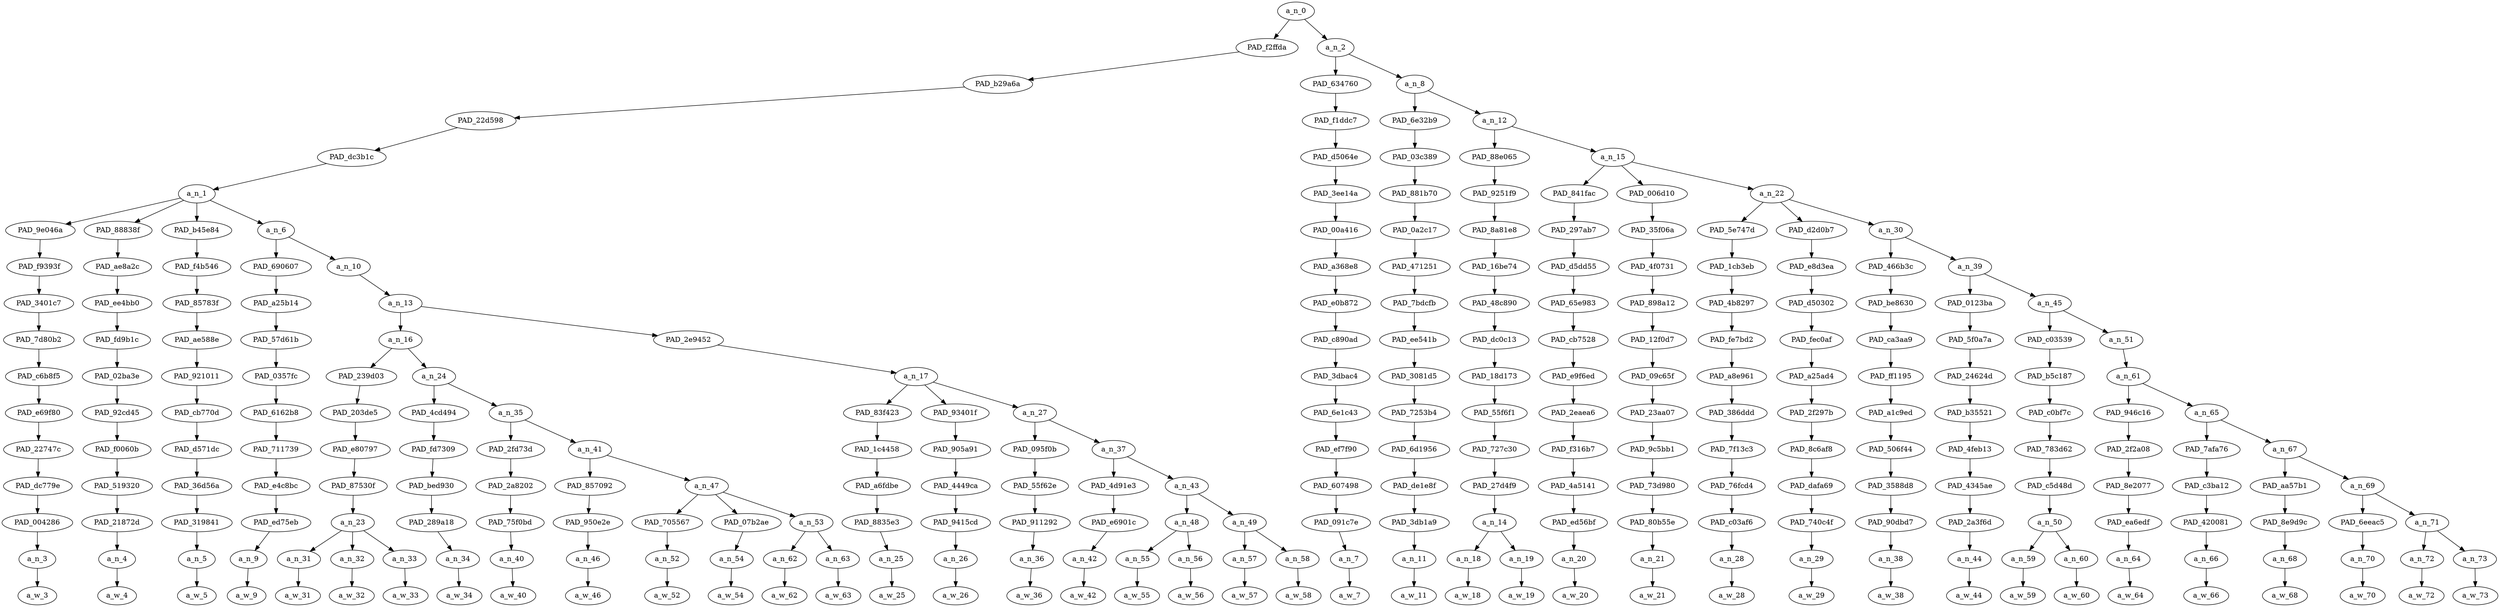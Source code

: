 strict digraph "" {
	a_n_0	[div_dir=1,
		index=0,
		level=16,
		pos="12.869873046875,16!",
		text_span="[0, 1, 2, 3, 4, 5, 6, 7, 8, 9, 10, 11, 12, 13, 14, 15, 16, 17, 18, 19, 20, 21, 22, 23, 24, 25, 26, 27, 28, 29, 30, 31, 32, 33, 34, \
35, 36, 37, 38, 39]",
		value=1.00000000];
	PAD_f2ffda	[div_dir=1,
		index=0,
		level=15,
		pos="2.494140625,15!",
		text_span="[0, 1, 2, 3, 4, 5, 6, 7, 8, 9, 10, 11, 12, 13, 14, 15, 16, 17, 18, 19, 20, 21]",
		value=0.62405049];
	a_n_0 -> PAD_f2ffda;
	a_n_2	[div_dir=1,
		index=1,
		level=15,
		pos="23.24560546875,15!",
		text_span="[22, 23, 24, 25, 26, 27, 28, 29, 30, 31, 32, 33, 34, 35, 36, 37, 38, 39]",
		value=0.37524837];
	a_n_0 -> a_n_2;
	PAD_b29a6a	[div_dir=1,
		index=0,
		level=14,
		pos="2.494140625,14!",
		text_span="[0, 1, 2, 3, 4, 5, 6, 7, 8, 9, 10, 11, 12, 13, 14, 15, 16, 17, 18, 19, 20, 21]",
		value=0.62405049];
	PAD_f2ffda -> PAD_b29a6a;
	PAD_22d598	[div_dir=1,
		index=0,
		level=13,
		pos="2.494140625,13!",
		text_span="[0, 1, 2, 3, 4, 5, 6, 7, 8, 9, 10, 11, 12, 13, 14, 15, 16, 17, 18, 19, 20, 21]",
		value=0.62405049];
	PAD_b29a6a -> PAD_22d598;
	PAD_dc3b1c	[div_dir=1,
		index=0,
		level=12,
		pos="2.494140625,12!",
		text_span="[0, 1, 2, 3, 4, 5, 6, 7, 8, 9, 10, 11, 12, 13, 14, 15, 16, 17, 18, 19, 20, 21]",
		value=0.62405049];
	PAD_22d598 -> PAD_dc3b1c;
	a_n_1	[div_dir=1,
		index=0,
		level=11,
		pos="2.494140625,11!",
		text_span="[0, 1, 2, 3, 4, 5, 6, 7, 8, 9, 10, 11, 12, 13, 14, 15, 16, 17, 18, 19, 20, 21]",
		value=0.62405049];
	PAD_dc3b1c -> a_n_1;
	PAD_9e046a	[div_dir=1,
		index=0,
		level=10,
		pos="0.0,10!",
		text_span="[0]",
		value=0.03808294];
	a_n_1 -> PAD_9e046a;
	PAD_88838f	[div_dir=1,
		index=1,
		level=10,
		pos="1.0,10!",
		text_span="[1]",
		value=0.01489534];
	a_n_1 -> PAD_88838f;
	PAD_b45e84	[div_dir=1,
		index=2,
		level=10,
		pos="2.0,10!",
		text_span="[2]",
		value=0.01768671];
	a_n_1 -> PAD_b45e84;
	a_n_6	[div_dir=1,
		index=3,
		level=10,
		pos="6.9765625,10!",
		text_span="[3, 4, 5, 6, 7, 8, 9, 10, 11, 12, 13, 14, 15, 16, 17, 18, 19, 20, 21]",
		value=0.55267704];
	a_n_1 -> a_n_6;
	PAD_f9393f	[div_dir=1,
		index=0,
		level=9,
		pos="0.0,9!",
		text_span="[0]",
		value=0.03808294];
	PAD_9e046a -> PAD_f9393f;
	PAD_3401c7	[div_dir=1,
		index=0,
		level=8,
		pos="0.0,8!",
		text_span="[0]",
		value=0.03808294];
	PAD_f9393f -> PAD_3401c7;
	PAD_7d80b2	[div_dir=1,
		index=0,
		level=7,
		pos="0.0,7!",
		text_span="[0]",
		value=0.03808294];
	PAD_3401c7 -> PAD_7d80b2;
	PAD_c6b8f5	[div_dir=1,
		index=0,
		level=6,
		pos="0.0,6!",
		text_span="[0]",
		value=0.03808294];
	PAD_7d80b2 -> PAD_c6b8f5;
	PAD_e69f80	[div_dir=1,
		index=0,
		level=5,
		pos="0.0,5!",
		text_span="[0]",
		value=0.03808294];
	PAD_c6b8f5 -> PAD_e69f80;
	PAD_22747c	[div_dir=1,
		index=0,
		level=4,
		pos="0.0,4!",
		text_span="[0]",
		value=0.03808294];
	PAD_e69f80 -> PAD_22747c;
	PAD_dc779e	[div_dir=1,
		index=0,
		level=3,
		pos="0.0,3!",
		text_span="[0]",
		value=0.03808294];
	PAD_22747c -> PAD_dc779e;
	PAD_004286	[div_dir=1,
		index=0,
		level=2,
		pos="0.0,2!",
		text_span="[0]",
		value=0.03808294];
	PAD_dc779e -> PAD_004286;
	a_n_3	[div_dir=1,
		index=0,
		level=1,
		pos="0.0,1!",
		text_span="[0]",
		value=0.03808294];
	PAD_004286 -> a_n_3;
	a_w_3	[div_dir=0,
		index=0,
		level=0,
		pos="0,0!",
		text_span="[0]",
		value=meh];
	a_n_3 -> a_w_3;
	PAD_ae8a2c	[div_dir=1,
		index=1,
		level=9,
		pos="1.0,9!",
		text_span="[1]",
		value=0.01489534];
	PAD_88838f -> PAD_ae8a2c;
	PAD_ee4bb0	[div_dir=1,
		index=1,
		level=8,
		pos="1.0,8!",
		text_span="[1]",
		value=0.01489534];
	PAD_ae8a2c -> PAD_ee4bb0;
	PAD_fd9b1c	[div_dir=1,
		index=1,
		level=7,
		pos="1.0,7!",
		text_span="[1]",
		value=0.01489534];
	PAD_ee4bb0 -> PAD_fd9b1c;
	PAD_02ba3e	[div_dir=1,
		index=1,
		level=6,
		pos="1.0,6!",
		text_span="[1]",
		value=0.01489534];
	PAD_fd9b1c -> PAD_02ba3e;
	PAD_92cd45	[div_dir=1,
		index=1,
		level=5,
		pos="1.0,5!",
		text_span="[1]",
		value=0.01489534];
	PAD_02ba3e -> PAD_92cd45;
	PAD_f0060b	[div_dir=1,
		index=1,
		level=4,
		pos="1.0,4!",
		text_span="[1]",
		value=0.01489534];
	PAD_92cd45 -> PAD_f0060b;
	PAD_519320	[div_dir=1,
		index=1,
		level=3,
		pos="1.0,3!",
		text_span="[1]",
		value=0.01489534];
	PAD_f0060b -> PAD_519320;
	PAD_21872d	[div_dir=1,
		index=1,
		level=2,
		pos="1.0,2!",
		text_span="[1]",
		value=0.01489534];
	PAD_519320 -> PAD_21872d;
	a_n_4	[div_dir=1,
		index=1,
		level=1,
		pos="1.0,1!",
		text_span="[1]",
		value=0.01489534];
	PAD_21872d -> a_n_4;
	a_w_4	[div_dir=0,
		index=1,
		level=0,
		pos="1,0!",
		text_span="[1]",
		value=more];
	a_n_4 -> a_w_4;
	PAD_f4b546	[div_dir=1,
		index=2,
		level=9,
		pos="2.0,9!",
		text_span="[2]",
		value=0.01768671];
	PAD_b45e84 -> PAD_f4b546;
	PAD_85783f	[div_dir=1,
		index=2,
		level=8,
		pos="2.0,8!",
		text_span="[2]",
		value=0.01768671];
	PAD_f4b546 -> PAD_85783f;
	PAD_ae588e	[div_dir=1,
		index=2,
		level=7,
		pos="2.0,7!",
		text_span="[2]",
		value=0.01768671];
	PAD_85783f -> PAD_ae588e;
	PAD_921011	[div_dir=1,
		index=2,
		level=6,
		pos="2.0,6!",
		text_span="[2]",
		value=0.01768671];
	PAD_ae588e -> PAD_921011;
	PAD_cb770d	[div_dir=1,
		index=2,
		level=5,
		pos="2.0,5!",
		text_span="[2]",
		value=0.01768671];
	PAD_921011 -> PAD_cb770d;
	PAD_d571dc	[div_dir=1,
		index=2,
		level=4,
		pos="2.0,4!",
		text_span="[2]",
		value=0.01768671];
	PAD_cb770d -> PAD_d571dc;
	PAD_36d56a	[div_dir=1,
		index=2,
		level=3,
		pos="2.0,3!",
		text_span="[2]",
		value=0.01768671];
	PAD_d571dc -> PAD_36d56a;
	PAD_319841	[div_dir=1,
		index=2,
		level=2,
		pos="2.0,2!",
		text_span="[2]",
		value=0.01768671];
	PAD_36d56a -> PAD_319841;
	a_n_5	[div_dir=1,
		index=2,
		level=1,
		pos="2.0,1!",
		text_span="[2]",
		value=0.01768671];
	PAD_319841 -> a_n_5;
	a_w_5	[div_dir=0,
		index=2,
		level=0,
		pos="2,0!",
		text_span="[2]",
		value=likely];
	a_n_5 -> a_w_5;
	PAD_690607	[div_dir=1,
		index=3,
		level=9,
		pos="3.0,9!",
		text_span="[3]",
		value=0.01649264];
	a_n_6 -> PAD_690607;
	a_n_10	[div_dir=1,
		index=4,
		level=9,
		pos="10.953125,9!",
		text_span="[4, 5, 6, 7, 8, 9, 10, 11, 12, 13, 14, 15, 16, 17, 18, 19, 20, 21]",
		value=0.53550436];
	a_n_6 -> a_n_10;
	PAD_a25b14	[div_dir=1,
		index=3,
		level=8,
		pos="3.0,8!",
		text_span="[3]",
		value=0.01649264];
	PAD_690607 -> PAD_a25b14;
	PAD_57d61b	[div_dir=1,
		index=3,
		level=7,
		pos="3.0,7!",
		text_span="[3]",
		value=0.01649264];
	PAD_a25b14 -> PAD_57d61b;
	PAD_0357fc	[div_dir=1,
		index=3,
		level=6,
		pos="3.0,6!",
		text_span="[3]",
		value=0.01649264];
	PAD_57d61b -> PAD_0357fc;
	PAD_6162b8	[div_dir=1,
		index=3,
		level=5,
		pos="3.0,5!",
		text_span="[3]",
		value=0.01649264];
	PAD_0357fc -> PAD_6162b8;
	PAD_711739	[div_dir=1,
		index=3,
		level=4,
		pos="3.0,4!",
		text_span="[3]",
		value=0.01649264];
	PAD_6162b8 -> PAD_711739;
	PAD_e4c8bc	[div_dir=1,
		index=3,
		level=3,
		pos="3.0,3!",
		text_span="[3]",
		value=0.01649264];
	PAD_711739 -> PAD_e4c8bc;
	PAD_ed75eb	[div_dir=1,
		index=3,
		level=2,
		pos="3.0,2!",
		text_span="[3]",
		value=0.01649264];
	PAD_e4c8bc -> PAD_ed75eb;
	a_n_9	[div_dir=1,
		index=3,
		level=1,
		pos="3.0,1!",
		text_span="[3]",
		value=0.01649264];
	PAD_ed75eb -> a_n_9;
	a_w_9	[div_dir=0,
		index=3,
		level=0,
		pos="3,0!",
		text_span="[3]",
		value=it];
	a_n_9 -> a_w_9;
	a_n_13	[div_dir=1,
		index=4,
		level=8,
		pos="10.953125,8!",
		text_span="[4, 5, 6, 7, 8, 9, 10, 11, 12, 13, 14, 15, 16, 17, 18, 19, 20, 21]",
		value=0.53481241];
	a_n_10 -> a_n_13;
	a_n_16	[div_dir=1,
		index=4,
		level=7,
		pos="6.53125,7!",
		text_span="[4, 5, 6, 7, 8, 9, 10, 11, 12, 13]",
		value=0.36694221];
	a_n_13 -> a_n_16;
	PAD_2e9452	[div_dir=1,
		index=5,
		level=7,
		pos="15.375,7!",
		text_span="[14, 15, 16, 17, 18, 19, 20, 21]",
		value=0.16717825];
	a_n_13 -> PAD_2e9452;
	PAD_239d03	[div_dir=1,
		index=4,
		level=6,
		pos="5.0,6!",
		text_span="[4, 5, 6]",
		value=0.05151774];
	a_n_16 -> PAD_239d03;
	a_n_24	[div_dir=1,
		index=5,
		level=6,
		pos="8.0625,6!",
		text_span="[7, 8, 9, 10, 11, 12, 13]",
		value=0.31477987];
	a_n_16 -> a_n_24;
	PAD_203de5	[div_dir=1,
		index=4,
		level=5,
		pos="5.0,5!",
		text_span="[4, 5, 6]",
		value=0.05151774];
	PAD_239d03 -> PAD_203de5;
	PAD_e80797	[div_dir=1,
		index=4,
		level=4,
		pos="5.0,4!",
		text_span="[4, 5, 6]",
		value=0.05151774];
	PAD_203de5 -> PAD_e80797;
	PAD_87530f	[div_dir=1,
		index=4,
		level=3,
		pos="5.0,3!",
		text_span="[4, 5, 6]",
		value=0.05151774];
	PAD_e80797 -> PAD_87530f;
	a_n_23	[div_dir=1,
		index=4,
		level=2,
		pos="5.0,2!",
		text_span="[4, 5, 6]",
		value=0.05151774];
	PAD_87530f -> a_n_23;
	a_n_31	[div_dir=1,
		index=4,
		level=1,
		pos="4.0,1!",
		text_span="[4]",
		value=0.01635929];
	a_n_23 -> a_n_31;
	a_n_32	[div_dir=-1,
		index=5,
		level=1,
		pos="5.0,1!",
		text_span="[5]",
		value=0.01690970];
	a_n_23 -> a_n_32;
	a_n_33	[div_dir=1,
		index=6,
		level=1,
		pos="6.0,1!",
		text_span="[6]",
		value=0.01819229];
	a_n_23 -> a_n_33;
	a_w_31	[div_dir=0,
		index=4,
		level=0,
		pos="4,0!",
		text_span="[4]",
		value=the];
	a_n_31 -> a_w_31;
	a_w_32	[div_dir=0,
		index=5,
		level=0,
		pos="5,0!",
		text_span="[5]",
		value=digital];
	a_n_32 -> a_w_32;
	a_w_33	[div_dir=0,
		index=6,
		level=0,
		pos="6,0!",
		text_span="[6]",
		value=version];
	a_n_33 -> a_w_33;
	PAD_4cd494	[div_dir=1,
		index=5,
		level=5,
		pos="7.0,5!",
		text_span="[7]",
		value=0.01705521];
	a_n_24 -> PAD_4cd494;
	a_n_35	[div_dir=1,
		index=6,
		level=5,
		pos="9.125,5!",
		text_span="[8, 9, 10, 11, 12, 13]",
		value=0.29703161];
	a_n_24 -> a_n_35;
	PAD_fd7309	[div_dir=1,
		index=5,
		level=4,
		pos="7.0,4!",
		text_span="[7]",
		value=0.01705521];
	PAD_4cd494 -> PAD_fd7309;
	PAD_bed930	[div_dir=1,
		index=5,
		level=3,
		pos="7.0,3!",
		text_span="[7]",
		value=0.01705521];
	PAD_fd7309 -> PAD_bed930;
	PAD_289a18	[div_dir=1,
		index=5,
		level=2,
		pos="7.0,2!",
		text_span="[7]",
		value=0.01705521];
	PAD_bed930 -> PAD_289a18;
	a_n_34	[div_dir=1,
		index=7,
		level=1,
		pos="7.0,1!",
		text_span="[7]",
		value=0.01705521];
	PAD_289a18 -> a_n_34;
	a_w_34	[div_dir=0,
		index=7,
		level=0,
		pos="7,0!",
		text_span="[7]",
		value=of];
	a_n_34 -> a_w_34;
	PAD_2fd73d	[div_dir=1,
		index=6,
		level=4,
		pos="8.0,4!",
		text_span="[8]",
		value=0.02694861];
	a_n_35 -> PAD_2fd73d;
	a_n_41	[div_dir=1,
		index=7,
		level=4,
		pos="10.25,4!",
		text_span="[9, 10, 11, 12, 13]",
		value=0.26940821];
	a_n_35 -> a_n_41;
	PAD_2a8202	[div_dir=1,
		index=6,
		level=3,
		pos="8.0,3!",
		text_span="[8]",
		value=0.02694861];
	PAD_2fd73d -> PAD_2a8202;
	PAD_75f0bd	[div_dir=1,
		index=6,
		level=2,
		pos="8.0,2!",
		text_span="[8]",
		value=0.02694861];
	PAD_2a8202 -> PAD_75f0bd;
	a_n_40	[div_dir=1,
		index=8,
		level=1,
		pos="8.0,1!",
		text_span="[8]",
		value=0.02694861];
	PAD_75f0bd -> a_n_40;
	a_w_40	[div_dir=0,
		index=8,
		level=0,
		pos="8,0!",
		text_span="[8]",
		value=rent];
	a_n_40 -> a_w_40;
	PAD_857092	[div_dir=1,
		index=7,
		level=3,
		pos="9.0,3!",
		text_span="[9]",
		value=0.02227305];
	a_n_41 -> PAD_857092;
	a_n_47	[div_dir=1,
		index=8,
		level=3,
		pos="11.5,3!",
		text_span="[10, 11, 12, 13]",
		value=0.24648042];
	a_n_41 -> a_n_47;
	PAD_950e2e	[div_dir=1,
		index=7,
		level=2,
		pos="9.0,2!",
		text_span="[9]",
		value=0.02227305];
	PAD_857092 -> PAD_950e2e;
	a_n_46	[div_dir=1,
		index=9,
		level=1,
		pos="9.0,1!",
		text_span="[9]",
		value=0.02227305];
	PAD_950e2e -> a_n_46;
	a_w_46	[div_dir=0,
		index=9,
		level=0,
		pos="9,0!",
		text_span="[9]",
		value=seeking];
	a_n_46 -> a_w_46;
	PAD_705567	[div_dir=1,
		index=8,
		level=2,
		pos="10.0,2!",
		text_span="[10]",
		value=0.03813844];
	a_n_47 -> PAD_705567;
	PAD_07b2ae	[div_dir=1,
		index=10,
		level=2,
		pos="13.0,2!",
		text_span="[13]",
		value=0.02233550];
	a_n_47 -> PAD_07b2ae;
	a_n_53	[div_dir=1,
		index=9,
		level=2,
		pos="11.5,2!",
		text_span="[11, 12]",
		value=0.18533460];
	a_n_47 -> a_n_53;
	a_n_52	[div_dir=1,
		index=10,
		level=1,
		pos="10.0,1!",
		text_span="[10]",
		value=0.03813844];
	PAD_705567 -> a_n_52;
	a_w_52	[div_dir=0,
		index=10,
		level=0,
		pos="10,0!",
		text_span="[10]",
		value=racist];
	a_n_52 -> a_w_52;
	a_n_54	[div_dir=1,
		index=13,
		level=1,
		pos="13.0,1!",
		text_span="[13]",
		value=0.02233550];
	PAD_07b2ae -> a_n_54;
	a_w_54	[div_dir=0,
		index=13,
		level=0,
		pos="13,0!",
		text_span="[13]",
		value=son];
	a_n_54 -> a_w_54;
	a_n_62	[div_dir=1,
		index=11,
		level=1,
		pos="11.0,1!",
		text_span="[11]",
		value=0.08639716];
	a_n_53 -> a_n_62;
	a_n_63	[div_dir=1,
		index=12,
		level=1,
		pos="12.0,1!",
		text_span="[12]",
		value=0.09834289];
	a_n_53 -> a_n_63;
	a_w_62	[div_dir=0,
		index=11,
		level=0,
		pos="11,0!",
		text_span="[11]",
		value=kike];
	a_n_62 -> a_w_62;
	a_w_63	[div_dir=0,
		index=12,
		level=0,
		pos="12,0!",
		text_span="[12]",
		value=slumlords];
	a_n_63 -> a_w_63;
	a_n_17	[div_dir=1,
		index=6,
		level=6,
		pos="15.375,6!",
		text_span="[14, 15, 16, 17, 18, 19, 20, 21]",
		value=0.16717825];
	PAD_2e9452 -> a_n_17;
	PAD_83f423	[div_dir=1,
		index=7,
		level=5,
		pos="14.0,5!",
		text_span="[14]",
		value=0.01521851];
	a_n_17 -> PAD_83f423;
	PAD_93401f	[div_dir=1,
		index=8,
		level=5,
		pos="15.0,5!",
		text_span="[15]",
		value=0.01483246];
	a_n_17 -> PAD_93401f;
	a_n_27	[div_dir=1,
		index=9,
		level=5,
		pos="17.125,5!",
		text_span="[16, 17, 18, 19, 20, 21]",
		value=0.13683029];
	a_n_17 -> a_n_27;
	PAD_1c4458	[div_dir=1,
		index=8,
		level=4,
		pos="14.0,4!",
		text_span="[14]",
		value=0.01521851];
	PAD_83f423 -> PAD_1c4458;
	PAD_a6fdbe	[div_dir=1,
		index=9,
		level=3,
		pos="14.0,3!",
		text_span="[14]",
		value=0.01521851];
	PAD_1c4458 -> PAD_a6fdbe;
	PAD_8835e3	[div_dir=1,
		index=11,
		level=2,
		pos="14.0,2!",
		text_span="[14]",
		value=0.01521851];
	PAD_a6fdbe -> PAD_8835e3;
	a_n_25	[div_dir=1,
		index=14,
		level=1,
		pos="14.0,1!",
		text_span="[14]",
		value=0.01521851];
	PAD_8835e3 -> a_n_25;
	a_w_25	[div_dir=0,
		index=14,
		level=0,
		pos="14,0!",
		text_span="[14]",
		value=do];
	a_n_25 -> a_w_25;
	PAD_905a91	[div_dir=1,
		index=9,
		level=4,
		pos="15.0,4!",
		text_span="[15]",
		value=0.01483246];
	PAD_93401f -> PAD_905a91;
	PAD_4449ca	[div_dir=1,
		index=10,
		level=3,
		pos="15.0,3!",
		text_span="[15]",
		value=0.01483246];
	PAD_905a91 -> PAD_4449ca;
	PAD_9415cd	[div_dir=1,
		index=12,
		level=2,
		pos="15.0,2!",
		text_span="[15]",
		value=0.01483246];
	PAD_4449ca -> PAD_9415cd;
	a_n_26	[div_dir=1,
		index=15,
		level=1,
		pos="15.0,1!",
		text_span="[15]",
		value=0.01483246];
	PAD_9415cd -> a_n_26;
	a_w_26	[div_dir=0,
		index=15,
		level=0,
		pos="15,0!",
		text_span="[15]",
		value=not];
	a_n_26 -> a_w_26;
	PAD_095f0b	[div_dir=1,
		index=10,
		level=4,
		pos="16.0,4!",
		text_span="[16]",
		value=0.01968264];
	a_n_27 -> PAD_095f0b;
	a_n_37	[div_dir=1,
		index=11,
		level=4,
		pos="18.25,4!",
		text_span="[17, 18, 19, 20, 21]",
		value=0.11681226];
	a_n_27 -> a_n_37;
	PAD_55f62e	[div_dir=1,
		index=11,
		level=3,
		pos="16.0,3!",
		text_span="[16]",
		value=0.01968264];
	PAD_095f0b -> PAD_55f62e;
	PAD_911292	[div_dir=1,
		index=13,
		level=2,
		pos="16.0,2!",
		text_span="[16]",
		value=0.01968264];
	PAD_55f62e -> PAD_911292;
	a_n_36	[div_dir=1,
		index=16,
		level=1,
		pos="16.0,1!",
		text_span="[16]",
		value=0.01968264];
	PAD_911292 -> a_n_36;
	a_w_36	[div_dir=0,
		index=16,
		level=0,
		pos="16,0!",
		text_span="[16]",
		value=rent1];
	a_n_36 -> a_w_36;
	PAD_4d91e3	[div_dir=1,
		index=12,
		level=3,
		pos="17.0,3!",
		text_span="[17]",
		value=0.01659874];
	a_n_37 -> PAD_4d91e3;
	a_n_43	[div_dir=1,
		index=13,
		level=3,
		pos="19.5,3!",
		text_span="[18, 19, 20, 21]",
		value=0.09988531];
	a_n_37 -> a_n_43;
	PAD_e6901c	[div_dir=1,
		index=14,
		level=2,
		pos="17.0,2!",
		text_span="[17]",
		value=0.01659874];
	PAD_4d91e3 -> PAD_e6901c;
	a_n_42	[div_dir=1,
		index=17,
		level=1,
		pos="17.0,1!",
		text_span="[17]",
		value=0.01659874];
	PAD_e6901c -> a_n_42;
	a_w_42	[div_dir=0,
		index=17,
		level=0,
		pos="17,0!",
		text_span="[17]",
		value=to];
	a_n_42 -> a_w_42;
	a_n_48	[div_dir=1,
		index=15,
		level=2,
		pos="18.5,2!",
		text_span="[18, 19]",
		value=0.05187640];
	a_n_43 -> a_n_48;
	a_n_49	[div_dir=1,
		index=16,
		level=2,
		pos="20.5,2!",
		text_span="[20, 21]",
		value=0.04765089];
	a_n_43 -> a_n_49;
	a_n_55	[div_dir=1,
		index=18,
		level=1,
		pos="18.0,1!",
		text_span="[18]",
		value=0.02659474];
	a_n_48 -> a_n_55;
	a_n_56	[div_dir=1,
		index=19,
		level=1,
		pos="19.0,1!",
		text_span="[19]",
		value=0.02501928];
	a_n_48 -> a_n_56;
	a_w_55	[div_dir=0,
		index=18,
		level=0,
		pos="18,0!",
		text_span="[18]",
		value=white];
	a_n_55 -> a_w_55;
	a_w_56	[div_dir=0,
		index=19,
		level=0,
		pos="19,0!",
		text_span="[19]",
		value=men];
	a_n_56 -> a_w_56;
	a_n_57	[div_dir=1,
		index=20,
		level=1,
		pos="20.0,1!",
		text_span="[20]",
		value=0.02547518];
	a_n_49 -> a_n_57;
	a_n_58	[div_dir=1,
		index=21,
		level=1,
		pos="21.0,1!",
		text_span="[21]",
		value=0.02193176];
	a_n_49 -> a_n_58;
	a_w_57	[div_dir=0,
		index=20,
		level=0,
		pos="20,0!",
		text_span="[20]",
		value=white1];
	a_n_57 -> a_w_57;
	a_w_58	[div_dir=0,
		index=21,
		level=0,
		pos="21,0!",
		text_span="[21]",
		value=men1];
	a_n_58 -> a_w_58;
	PAD_634760	[div_dir=1,
		index=1,
		level=14,
		pos="22.0,14!",
		text_span="[22]",
		value=0.01925393];
	a_n_2 -> PAD_634760;
	a_n_8	[div_dir=1,
		index=2,
		level=14,
		pos="24.4912109375,14!",
		text_span="[23, 24, 25, 26, 27, 28, 29, 30, 31, 32, 33, 34, 35, 36, 37, 38, 39]",
		value=0.35575613];
	a_n_2 -> a_n_8;
	PAD_f1ddc7	[div_dir=1,
		index=1,
		level=13,
		pos="22.0,13!",
		text_span="[22]",
		value=0.01925393];
	PAD_634760 -> PAD_f1ddc7;
	PAD_d5064e	[div_dir=1,
		index=1,
		level=12,
		pos="22.0,12!",
		text_span="[22]",
		value=0.01925393];
	PAD_f1ddc7 -> PAD_d5064e;
	PAD_3ee14a	[div_dir=1,
		index=1,
		level=11,
		pos="22.0,11!",
		text_span="[22]",
		value=0.01925393];
	PAD_d5064e -> PAD_3ee14a;
	PAD_00a416	[div_dir=1,
		index=4,
		level=10,
		pos="22.0,10!",
		text_span="[22]",
		value=0.01925393];
	PAD_3ee14a -> PAD_00a416;
	PAD_a368e8	[div_dir=1,
		index=5,
		level=9,
		pos="22.0,9!",
		text_span="[22]",
		value=0.01925393];
	PAD_00a416 -> PAD_a368e8;
	PAD_e0b872	[div_dir=1,
		index=5,
		level=8,
		pos="22.0,8!",
		text_span="[22]",
		value=0.01925393];
	PAD_a368e8 -> PAD_e0b872;
	PAD_c890ad	[div_dir=1,
		index=6,
		level=7,
		pos="22.0,7!",
		text_span="[22]",
		value=0.01925393];
	PAD_e0b872 -> PAD_c890ad;
	PAD_3dbac4	[div_dir=1,
		index=7,
		level=6,
		pos="22.0,6!",
		text_span="[22]",
		value=0.01925393];
	PAD_c890ad -> PAD_3dbac4;
	PAD_6e1c43	[div_dir=1,
		index=10,
		level=5,
		pos="22.0,5!",
		text_span="[22]",
		value=0.01925393];
	PAD_3dbac4 -> PAD_6e1c43;
	PAD_ef7f90	[div_dir=1,
		index=12,
		level=4,
		pos="22.0,4!",
		text_span="[22]",
		value=0.01925393];
	PAD_6e1c43 -> PAD_ef7f90;
	PAD_607498	[div_dir=1,
		index=14,
		level=3,
		pos="22.0,3!",
		text_span="[22]",
		value=0.01925393];
	PAD_ef7f90 -> PAD_607498;
	PAD_091c7e	[div_dir=1,
		index=17,
		level=2,
		pos="22.0,2!",
		text_span="[22]",
		value=0.01925393];
	PAD_607498 -> PAD_091c7e;
	a_n_7	[div_dir=1,
		index=22,
		level=1,
		pos="22.0,1!",
		text_span="[22]",
		value=0.01925393];
	PAD_091c7e -> a_n_7;
	a_w_7	[div_dir=0,
		index=22,
		level=0,
		pos="22,0!",
		text_span="[22]",
		value=insist];
	a_n_7 -> a_w_7;
	PAD_6e32b9	[div_dir=1,
		index=2,
		level=13,
		pos="23.0,13!",
		text_span="[23]",
		value=0.01568221];
	a_n_8 -> PAD_6e32b9;
	a_n_12	[div_dir=1,
		index=3,
		level=13,
		pos="25.982421875,13!",
		text_span="[24, 25, 26, 27, 28, 29, 30, 31, 32, 33, 34, 35, 36, 37, 38, 39]",
		value=0.33984432];
	a_n_8 -> a_n_12;
	PAD_03c389	[div_dir=1,
		index=2,
		level=12,
		pos="23.0,12!",
		text_span="[23]",
		value=0.01568221];
	PAD_6e32b9 -> PAD_03c389;
	PAD_881b70	[div_dir=1,
		index=2,
		level=11,
		pos="23.0,11!",
		text_span="[23]",
		value=0.01568221];
	PAD_03c389 -> PAD_881b70;
	PAD_0a2c17	[div_dir=1,
		index=5,
		level=10,
		pos="23.0,10!",
		text_span="[23]",
		value=0.01568221];
	PAD_881b70 -> PAD_0a2c17;
	PAD_471251	[div_dir=1,
		index=6,
		level=9,
		pos="23.0,9!",
		text_span="[23]",
		value=0.01568221];
	PAD_0a2c17 -> PAD_471251;
	PAD_7bdcfb	[div_dir=1,
		index=6,
		level=8,
		pos="23.0,8!",
		text_span="[23]",
		value=0.01568221];
	PAD_471251 -> PAD_7bdcfb;
	PAD_ee541b	[div_dir=1,
		index=7,
		level=7,
		pos="23.0,7!",
		text_span="[23]",
		value=0.01568221];
	PAD_7bdcfb -> PAD_ee541b;
	PAD_3081d5	[div_dir=1,
		index=8,
		level=6,
		pos="23.0,6!",
		text_span="[23]",
		value=0.01568221];
	PAD_ee541b -> PAD_3081d5;
	PAD_7253b4	[div_dir=1,
		index=11,
		level=5,
		pos="23.0,5!",
		text_span="[23]",
		value=0.01568221];
	PAD_3081d5 -> PAD_7253b4;
	PAD_6d1956	[div_dir=1,
		index=13,
		level=4,
		pos="23.0,4!",
		text_span="[23]",
		value=0.01568221];
	PAD_7253b4 -> PAD_6d1956;
	PAD_de1e8f	[div_dir=1,
		index=15,
		level=3,
		pos="23.0,3!",
		text_span="[23]",
		value=0.01568221];
	PAD_6d1956 -> PAD_de1e8f;
	PAD_3db1a9	[div_dir=1,
		index=18,
		level=2,
		pos="23.0,2!",
		text_span="[23]",
		value=0.01568221];
	PAD_de1e8f -> PAD_3db1a9;
	a_n_11	[div_dir=1,
		index=23,
		level=1,
		pos="23.0,1!",
		text_span="[23]",
		value=0.01568221];
	PAD_3db1a9 -> a_n_11;
	a_w_11	[div_dir=0,
		index=23,
		level=0,
		pos="23,0!",
		text_span="[23]",
		value=that];
	a_n_11 -> a_w_11;
	PAD_88e065	[div_dir=1,
		index=3,
		level=12,
		pos="24.5,12!",
		text_span="[24, 25]",
		value=0.03473330];
	a_n_12 -> PAD_88e065;
	a_n_15	[div_dir=1,
		index=4,
		level=12,
		pos="27.46484375,12!",
		text_span="[26, 27, 28, 29, 30, 31, 32, 33, 34, 35, 36, 37, 38, 39]",
		value=0.30487827];
	a_n_12 -> a_n_15;
	PAD_9251f9	[div_dir=1,
		index=3,
		level=11,
		pos="24.5,11!",
		text_span="[24, 25]",
		value=0.03473330];
	PAD_88e065 -> PAD_9251f9;
	PAD_8a81e8	[div_dir=1,
		index=6,
		level=10,
		pos="24.5,10!",
		text_span="[24, 25]",
		value=0.03473330];
	PAD_9251f9 -> PAD_8a81e8;
	PAD_16be74	[div_dir=1,
		index=7,
		level=9,
		pos="24.5,9!",
		text_span="[24, 25]",
		value=0.03473330];
	PAD_8a81e8 -> PAD_16be74;
	PAD_48c890	[div_dir=1,
		index=7,
		level=8,
		pos="24.5,8!",
		text_span="[24, 25]",
		value=0.03473330];
	PAD_16be74 -> PAD_48c890;
	PAD_dc0c13	[div_dir=1,
		index=8,
		level=7,
		pos="24.5,7!",
		text_span="[24, 25]",
		value=0.03473330];
	PAD_48c890 -> PAD_dc0c13;
	PAD_18d173	[div_dir=1,
		index=9,
		level=6,
		pos="24.5,6!",
		text_span="[24, 25]",
		value=0.03473330];
	PAD_dc0c13 -> PAD_18d173;
	PAD_55f6f1	[div_dir=1,
		index=12,
		level=5,
		pos="24.5,5!",
		text_span="[24, 25]",
		value=0.03473330];
	PAD_18d173 -> PAD_55f6f1;
	PAD_727c30	[div_dir=1,
		index=14,
		level=4,
		pos="24.5,4!",
		text_span="[24, 25]",
		value=0.03473330];
	PAD_55f6f1 -> PAD_727c30;
	PAD_27d4f9	[div_dir=1,
		index=16,
		level=3,
		pos="24.5,3!",
		text_span="[24, 25]",
		value=0.03473330];
	PAD_727c30 -> PAD_27d4f9;
	a_n_14	[div_dir=1,
		index=19,
		level=2,
		pos="24.5,2!",
		text_span="[24, 25]",
		value=0.03473330];
	PAD_27d4f9 -> a_n_14;
	a_n_18	[div_dir=1,
		index=24,
		level=1,
		pos="24.0,1!",
		text_span="[24]",
		value=0.01575191];
	a_n_14 -> a_n_18;
	a_n_19	[div_dir=-1,
		index=25,
		level=1,
		pos="25.0,1!",
		text_span="[25]",
		value=0.01894533];
	a_n_14 -> a_n_19;
	a_w_18	[div_dir=0,
		index=24,
		level=0,
		pos="24,0!",
		text_span="[24]",
		value=the1];
	a_n_18 -> a_w_18;
	a_w_19	[div_dir=0,
		index=25,
		level=0,
		pos="25,0!",
		text_span="[25]",
		value=plumbing];
	a_n_19 -> a_w_19;
	PAD_841fac	[div_dir=1,
		index=4,
		level=11,
		pos="26.0,11!",
		text_span="[26]",
		value=0.01823465];
	a_n_15 -> PAD_841fac;
	PAD_006d10	[div_dir=1,
		index=5,
		level=11,
		pos="27.0,11!",
		text_span="[27]",
		value=0.01705133];
	a_n_15 -> PAD_006d10;
	a_n_22	[div_dir=1,
		index=6,
		level=11,
		pos="29.39453125,11!",
		text_span="[28, 29, 30, 31, 32, 33, 34, 35, 36, 37, 38, 39]",
		value=0.26935777];
	a_n_15 -> a_n_22;
	PAD_297ab7	[div_dir=1,
		index=7,
		level=10,
		pos="26.0,10!",
		text_span="[26]",
		value=0.01823465];
	PAD_841fac -> PAD_297ab7;
	PAD_d5dd55	[div_dir=1,
		index=8,
		level=9,
		pos="26.0,9!",
		text_span="[26]",
		value=0.01823465];
	PAD_297ab7 -> PAD_d5dd55;
	PAD_65e983	[div_dir=1,
		index=8,
		level=8,
		pos="26.0,8!",
		text_span="[26]",
		value=0.01823465];
	PAD_d5dd55 -> PAD_65e983;
	PAD_cb7528	[div_dir=1,
		index=9,
		level=7,
		pos="26.0,7!",
		text_span="[26]",
		value=0.01823465];
	PAD_65e983 -> PAD_cb7528;
	PAD_e9f6ed	[div_dir=1,
		index=10,
		level=6,
		pos="26.0,6!",
		text_span="[26]",
		value=0.01823465];
	PAD_cb7528 -> PAD_e9f6ed;
	PAD_2eaea6	[div_dir=1,
		index=13,
		level=5,
		pos="26.0,5!",
		text_span="[26]",
		value=0.01823465];
	PAD_e9f6ed -> PAD_2eaea6;
	PAD_f316b7	[div_dir=1,
		index=15,
		level=4,
		pos="26.0,4!",
		text_span="[26]",
		value=0.01823465];
	PAD_2eaea6 -> PAD_f316b7;
	PAD_4a5141	[div_dir=1,
		index=17,
		level=3,
		pos="26.0,3!",
		text_span="[26]",
		value=0.01823465];
	PAD_f316b7 -> PAD_4a5141;
	PAD_ed56bf	[div_dir=1,
		index=20,
		level=2,
		pos="26.0,2!",
		text_span="[26]",
		value=0.01823465];
	PAD_4a5141 -> PAD_ed56bf;
	a_n_20	[div_dir=1,
		index=26,
		level=1,
		pos="26.0,1!",
		text_span="[26]",
		value=0.01823465];
	PAD_ed56bf -> a_n_20;
	a_w_20	[div_dir=0,
		index=26,
		level=0,
		pos="26,0!",
		text_span="[26]",
		value=works];
	a_n_20 -> a_w_20;
	PAD_35f06a	[div_dir=1,
		index=8,
		level=10,
		pos="27.0,10!",
		text_span="[27]",
		value=0.01705133];
	PAD_006d10 -> PAD_35f06a;
	PAD_4f0731	[div_dir=1,
		index=9,
		level=9,
		pos="27.0,9!",
		text_span="[27]",
		value=0.01705133];
	PAD_35f06a -> PAD_4f0731;
	PAD_898a12	[div_dir=1,
		index=9,
		level=8,
		pos="27.0,8!",
		text_span="[27]",
		value=0.01705133];
	PAD_4f0731 -> PAD_898a12;
	PAD_12f0d7	[div_dir=1,
		index=10,
		level=7,
		pos="27.0,7!",
		text_span="[27]",
		value=0.01705133];
	PAD_898a12 -> PAD_12f0d7;
	PAD_09c65f	[div_dir=1,
		index=11,
		level=6,
		pos="27.0,6!",
		text_span="[27]",
		value=0.01705133];
	PAD_12f0d7 -> PAD_09c65f;
	PAD_23aa07	[div_dir=1,
		index=14,
		level=5,
		pos="27.0,5!",
		text_span="[27]",
		value=0.01705133];
	PAD_09c65f -> PAD_23aa07;
	PAD_9c5bb1	[div_dir=1,
		index=16,
		level=4,
		pos="27.0,4!",
		text_span="[27]",
		value=0.01705133];
	PAD_23aa07 -> PAD_9c5bb1;
	PAD_73d980	[div_dir=1,
		index=18,
		level=3,
		pos="27.0,3!",
		text_span="[27]",
		value=0.01705133];
	PAD_9c5bb1 -> PAD_73d980;
	PAD_80b55e	[div_dir=1,
		index=21,
		level=2,
		pos="27.0,2!",
		text_span="[27]",
		value=0.01705133];
	PAD_73d980 -> PAD_80b55e;
	a_n_21	[div_dir=1,
		index=27,
		level=1,
		pos="27.0,1!",
		text_span="[27]",
		value=0.01705133];
	PAD_80b55e -> a_n_21;
	a_w_21	[div_dir=0,
		index=27,
		level=0,
		pos="27,0!",
		text_span="[27]",
		value=and];
	a_n_21 -> a_w_21;
	PAD_5e747d	[div_dir=1,
		index=9,
		level=10,
		pos="28.0,10!",
		text_span="[28]",
		value=0.01615928];
	a_n_22 -> PAD_5e747d;
	PAD_d2d0b7	[div_dir=1,
		index=10,
		level=10,
		pos="29.0,10!",
		text_span="[29]",
		value=0.01508373];
	a_n_22 -> PAD_d2d0b7;
	a_n_30	[div_dir=1,
		index=11,
		level=10,
		pos="31.18359375,10!",
		text_span="[30, 31, 32, 33, 34, 35, 36, 37, 38, 39]",
		value=0.23788845];
	a_n_22 -> a_n_30;
	PAD_1cb3eb	[div_dir=1,
		index=10,
		level=9,
		pos="28.0,9!",
		text_span="[28]",
		value=0.01615928];
	PAD_5e747d -> PAD_1cb3eb;
	PAD_4b8297	[div_dir=1,
		index=10,
		level=8,
		pos="28.0,8!",
		text_span="[28]",
		value=0.01615928];
	PAD_1cb3eb -> PAD_4b8297;
	PAD_fe7bd2	[div_dir=1,
		index=11,
		level=7,
		pos="28.0,7!",
		text_span="[28]",
		value=0.01615928];
	PAD_4b8297 -> PAD_fe7bd2;
	PAD_a8e961	[div_dir=1,
		index=12,
		level=6,
		pos="28.0,6!",
		text_span="[28]",
		value=0.01615928];
	PAD_fe7bd2 -> PAD_a8e961;
	PAD_386ddd	[div_dir=1,
		index=15,
		level=5,
		pos="28.0,5!",
		text_span="[28]",
		value=0.01615928];
	PAD_a8e961 -> PAD_386ddd;
	PAD_7f13c3	[div_dir=1,
		index=17,
		level=4,
		pos="28.0,4!",
		text_span="[28]",
		value=0.01615928];
	PAD_386ddd -> PAD_7f13c3;
	PAD_76fcd4	[div_dir=1,
		index=19,
		level=3,
		pos="28.0,3!",
		text_span="[28]",
		value=0.01615928];
	PAD_7f13c3 -> PAD_76fcd4;
	PAD_c03af6	[div_dir=1,
		index=22,
		level=2,
		pos="28.0,2!",
		text_span="[28]",
		value=0.01615928];
	PAD_76fcd4 -> PAD_c03af6;
	a_n_28	[div_dir=1,
		index=28,
		level=1,
		pos="28.0,1!",
		text_span="[28]",
		value=0.01615928];
	PAD_c03af6 -> a_n_28;
	a_w_28	[div_dir=0,
		index=28,
		level=0,
		pos="28,0!",
		text_span="[28]",
		value=do1];
	a_n_28 -> a_w_28;
	PAD_e8d3ea	[div_dir=1,
		index=11,
		level=9,
		pos="29.0,9!",
		text_span="[29]",
		value=0.01508373];
	PAD_d2d0b7 -> PAD_e8d3ea;
	PAD_d50302	[div_dir=1,
		index=11,
		level=8,
		pos="29.0,8!",
		text_span="[29]",
		value=0.01508373];
	PAD_e8d3ea -> PAD_d50302;
	PAD_fec0af	[div_dir=1,
		index=12,
		level=7,
		pos="29.0,7!",
		text_span="[29]",
		value=0.01508373];
	PAD_d50302 -> PAD_fec0af;
	PAD_a25ad4	[div_dir=1,
		index=13,
		level=6,
		pos="29.0,6!",
		text_span="[29]",
		value=0.01508373];
	PAD_fec0af -> PAD_a25ad4;
	PAD_2f297b	[div_dir=1,
		index=16,
		level=5,
		pos="29.0,5!",
		text_span="[29]",
		value=0.01508373];
	PAD_a25ad4 -> PAD_2f297b;
	PAD_8c6af8	[div_dir=1,
		index=18,
		level=4,
		pos="29.0,4!",
		text_span="[29]",
		value=0.01508373];
	PAD_2f297b -> PAD_8c6af8;
	PAD_dafa69	[div_dir=1,
		index=20,
		level=3,
		pos="29.0,3!",
		text_span="[29]",
		value=0.01508373];
	PAD_8c6af8 -> PAD_dafa69;
	PAD_740c4f	[div_dir=1,
		index=23,
		level=2,
		pos="29.0,2!",
		text_span="[29]",
		value=0.01508373];
	PAD_dafa69 -> PAD_740c4f;
	a_n_29	[div_dir=1,
		index=29,
		level=1,
		pos="29.0,1!",
		text_span="[29]",
		value=0.01508373];
	PAD_740c4f -> a_n_29;
	a_w_29	[div_dir=0,
		index=29,
		level=0,
		pos="29,0!",
		text_span="[29]",
		value=not1];
	a_n_29 -> a_w_29;
	PAD_466b3c	[div_dir=1,
		index=12,
		level=9,
		pos="30.0,9!",
		text_span="[30]",
		value=0.02231900];
	a_n_30 -> PAD_466b3c;
	a_n_39	[div_dir=1,
		index=13,
		level=9,
		pos="32.3671875,9!",
		text_span="[31, 32, 33, 34, 35, 36, 37, 38, 39]",
		value=0.21535198];
	a_n_30 -> a_n_39;
	PAD_be8630	[div_dir=1,
		index=12,
		level=8,
		pos="30.0,8!",
		text_span="[30]",
		value=0.02231900];
	PAD_466b3c -> PAD_be8630;
	PAD_ca3aa9	[div_dir=1,
		index=13,
		level=7,
		pos="30.0,7!",
		text_span="[30]",
		value=0.02231900];
	PAD_be8630 -> PAD_ca3aa9;
	PAD_ff1195	[div_dir=1,
		index=14,
		level=6,
		pos="30.0,6!",
		text_span="[30]",
		value=0.02231900];
	PAD_ca3aa9 -> PAD_ff1195;
	PAD_a1c9ed	[div_dir=1,
		index=17,
		level=5,
		pos="30.0,5!",
		text_span="[30]",
		value=0.02231900];
	PAD_ff1195 -> PAD_a1c9ed;
	PAD_506f44	[div_dir=1,
		index=19,
		level=4,
		pos="30.0,4!",
		text_span="[30]",
		value=0.02231900];
	PAD_a1c9ed -> PAD_506f44;
	PAD_3588d8	[div_dir=1,
		index=21,
		level=3,
		pos="30.0,3!",
		text_span="[30]",
		value=0.02231900];
	PAD_506f44 -> PAD_3588d8;
	PAD_90dbd7	[div_dir=1,
		index=24,
		level=2,
		pos="30.0,2!",
		text_span="[30]",
		value=0.02231900];
	PAD_3588d8 -> PAD_90dbd7;
	a_n_38	[div_dir=1,
		index=30,
		level=1,
		pos="30.0,1!",
		text_span="[30]",
		value=0.02231900];
	PAD_90dbd7 -> a_n_38;
	a_w_38	[div_dir=0,
		index=30,
		level=0,
		pos="30,0!",
		text_span="[30]",
		value=rent2];
	a_n_38 -> a_w_38;
	PAD_0123ba	[div_dir=1,
		index=13,
		level=8,
		pos="31.0,8!",
		text_span="[31]",
		value=0.06077934];
	a_n_39 -> PAD_0123ba;
	a_n_45	[div_dir=1,
		index=14,
		level=8,
		pos="33.734375,8!",
		text_span="[32, 33, 34, 35, 36, 37, 38, 39]",
		value=0.15438681];
	a_n_39 -> a_n_45;
	PAD_5f0a7a	[div_dir=1,
		index=14,
		level=7,
		pos="31.0,7!",
		text_span="[31]",
		value=0.06077934];
	PAD_0123ba -> PAD_5f0a7a;
	PAD_24624d	[div_dir=1,
		index=15,
		level=6,
		pos="31.0,6!",
		text_span="[31]",
		value=0.06077934];
	PAD_5f0a7a -> PAD_24624d;
	PAD_b35521	[div_dir=1,
		index=18,
		level=5,
		pos="31.0,5!",
		text_span="[31]",
		value=0.06077934];
	PAD_24624d -> PAD_b35521;
	PAD_4feb13	[div_dir=1,
		index=20,
		level=4,
		pos="31.0,4!",
		text_span="[31]",
		value=0.06077934];
	PAD_b35521 -> PAD_4feb13;
	PAD_4345ae	[div_dir=1,
		index=22,
		level=3,
		pos="31.0,3!",
		text_span="[31]",
		value=0.06077934];
	PAD_4feb13 -> PAD_4345ae;
	PAD_2a3f6d	[div_dir=1,
		index=25,
		level=2,
		pos="31.0,2!",
		text_span="[31]",
		value=0.06077934];
	PAD_4345ae -> PAD_2a3f6d;
	a_n_44	[div_dir=1,
		index=31,
		level=1,
		pos="31.0,1!",
		text_span="[31]",
		value=0.06077934];
	PAD_2a3f6d -> a_n_44;
	a_w_44	[div_dir=0,
		index=31,
		level=0,
		pos="31,0!",
		text_span="[31]",
		value=to1];
	a_n_44 -> a_w_44;
	PAD_c03539	[div_dir=1,
		index=15,
		level=7,
		pos="32.5,7!",
		text_span="[32, 33]",
		value=0.04158449];
	a_n_45 -> PAD_c03539;
	a_n_51	[div_dir=1,
		index=16,
		level=7,
		pos="34.96875,7!",
		text_span="[34, 35, 36, 37, 38, 39]",
		value=0.11262769];
	a_n_45 -> a_n_51;
	PAD_b5c187	[div_dir=1,
		index=16,
		level=6,
		pos="32.5,6!",
		text_span="[32, 33]",
		value=0.04158449];
	PAD_c03539 -> PAD_b5c187;
	PAD_c0bf7c	[div_dir=1,
		index=19,
		level=5,
		pos="32.5,5!",
		text_span="[32, 33]",
		value=0.04158449];
	PAD_b5c187 -> PAD_c0bf7c;
	PAD_783d62	[div_dir=1,
		index=21,
		level=4,
		pos="32.5,4!",
		text_span="[32, 33]",
		value=0.04158449];
	PAD_c0bf7c -> PAD_783d62;
	PAD_c5d48d	[div_dir=1,
		index=23,
		level=3,
		pos="32.5,3!",
		text_span="[32, 33]",
		value=0.04158449];
	PAD_783d62 -> PAD_c5d48d;
	a_n_50	[div_dir=1,
		index=26,
		level=2,
		pos="32.5,2!",
		text_span="[32, 33]",
		value=0.04158449];
	PAD_c5d48d -> a_n_50;
	a_n_59	[div_dir=1,
		index=32,
		level=1,
		pos="32.0,1!",
		text_span="[32]",
		value=0.02275926];
	a_n_50 -> a_n_59;
	a_n_60	[div_dir=-1,
		index=33,
		level=1,
		pos="33.0,1!",
		text_span="[33]",
		value=0.01877391];
	a_n_50 -> a_n_60;
	a_w_59	[div_dir=0,
		index=32,
		level=0,
		pos="32,0!",
		text_span="[32]",
		value=your];
	a_n_59 -> a_w_59;
	a_w_60	[div_dir=0,
		index=33,
		level=0,
		pos="33,0!",
		text_span="[33]",
		value=brother];
	a_n_60 -> a_w_60;
	a_n_61	[div_dir=1,
		index=17,
		level=6,
		pos="34.96875,6!",
		text_span="[34, 35, 36, 37, 38, 39]",
		value=0.11245598];
	a_n_51 -> a_n_61;
	PAD_946c16	[div_dir=1,
		index=20,
		level=5,
		pos="34.0,5!",
		text_span="[34]",
		value=0.01723371];
	a_n_61 -> PAD_946c16;
	a_n_65	[div_dir=1,
		index=21,
		level=5,
		pos="35.9375,5!",
		text_span="[35, 36, 37, 38, 39]",
		value=0.09505057];
	a_n_61 -> a_n_65;
	PAD_2f2a08	[div_dir=1,
		index=22,
		level=4,
		pos="34.0,4!",
		text_span="[34]",
		value=0.01723371];
	PAD_946c16 -> PAD_2f2a08;
	PAD_8e2077	[div_dir=1,
		index=24,
		level=3,
		pos="34.0,3!",
		text_span="[34]",
		value=0.01723371];
	PAD_2f2a08 -> PAD_8e2077;
	PAD_ea6edf	[div_dir=1,
		index=27,
		level=2,
		pos="34.0,2!",
		text_span="[34]",
		value=0.01723371];
	PAD_8e2077 -> PAD_ea6edf;
	a_n_64	[div_dir=1,
		index=34,
		level=1,
		pos="34.0,1!",
		text_span="[34]",
		value=0.01723371];
	PAD_ea6edf -> a_n_64;
	a_w_64	[div_dir=0,
		index=34,
		level=0,
		pos="34,0!",
		text_span="[34]",
		value=he];
	a_n_64 -> a_w_64;
	PAD_7afa76	[div_dir=1,
		index=23,
		level=4,
		pos="35.0,4!",
		text_span="[35]",
		value=0.01850169];
	a_n_65 -> PAD_7afa76;
	a_n_67	[div_dir=1,
		index=24,
		level=4,
		pos="36.875,4!",
		text_span="[36, 37, 38, 39]",
		value=0.07641316];
	a_n_65 -> a_n_67;
	PAD_c3ba12	[div_dir=1,
		index=25,
		level=3,
		pos="35.0,3!",
		text_span="[35]",
		value=0.01850169];
	PAD_7afa76 -> PAD_c3ba12;
	PAD_420081	[div_dir=1,
		index=28,
		level=2,
		pos="35.0,2!",
		text_span="[35]",
		value=0.01850169];
	PAD_c3ba12 -> PAD_420081;
	a_n_66	[div_dir=1,
		index=35,
		level=1,
		pos="35.0,1!",
		text_span="[35]",
		value=0.01850169];
	PAD_420081 -> a_n_66;
	a_w_66	[div_dir=0,
		index=35,
		level=0,
		pos="35,0!",
		text_span="[35]",
		value=deserves];
	a_n_66 -> a_w_66;
	PAD_aa57b1	[div_dir=-1,
		index=26,
		level=3,
		pos="36.0,3!",
		text_span="[36]",
		value=0.01708638];
	a_n_67 -> PAD_aa57b1;
	a_n_69	[div_dir=1,
		index=27,
		level=3,
		pos="37.75,3!",
		text_span="[37, 38, 39]",
		value=0.05924663];
	a_n_67 -> a_n_69;
	PAD_8e9d9c	[div_dir=-1,
		index=29,
		level=2,
		pos="36.0,2!",
		text_span="[36]",
		value=0.01708638];
	PAD_aa57b1 -> PAD_8e9d9c;
	a_n_68	[div_dir=-1,
		index=36,
		level=1,
		pos="36.0,1!",
		text_span="[36]",
		value=0.01708638];
	PAD_8e9d9c -> a_n_68;
	a_w_68	[div_dir=0,
		index=36,
		level=0,
		pos="36,0!",
		text_span="[36]",
		value=better];
	a_n_68 -> a_w_68;
	PAD_6eeac5	[div_dir=1,
		index=30,
		level=2,
		pos="37.0,2!",
		text_span="[37]",
		value=0.01548956];
	a_n_69 -> PAD_6eeac5;
	a_n_71	[div_dir=1,
		index=31,
		level=2,
		pos="38.5,2!",
		text_span="[38, 39]",
		value=0.04364180];
	a_n_69 -> a_n_71;
	a_n_70	[div_dir=1,
		index=37,
		level=1,
		pos="37.0,1!",
		text_span="[37]",
		value=0.01548956];
	PAD_6eeac5 -> a_n_70;
	a_w_70	[div_dir=0,
		index=37,
		level=0,
		pos="37,0!",
		text_span="[37]",
		value=than];
	a_n_70 -> a_w_70;
	a_n_72	[div_dir=1,
		index=38,
		level=1,
		pos="38.0,1!",
		text_span="[38]",
		value=0.01749626];
	a_n_71 -> a_n_72;
	a_n_73	[div_dir=1,
		index=39,
		level=1,
		pos="39.0,1!",
		text_span="[39]",
		value=0.02600125];
	a_n_71 -> a_n_73;
	a_w_72	[div_dir=0,
		index=38,
		level=0,
		pos="38,0!",
		text_span="[38]",
		value=a];
	a_n_72 -> a_w_72;
	a_w_73	[div_dir=0,
		index=39,
		level=0,
		pos="39,0!",
		text_span="[39]",
		value=ghetto];
	a_n_73 -> a_w_73;
}

